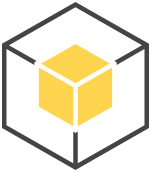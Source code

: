 <mxfile version="24.6.4" type="github">
  <diagram name="Page-1" id="HTwzs5_3FcGvS7l1OZW5">
    <mxGraphModel dx="954" dy="496" grid="1" gridSize="10" guides="1" tooltips="1" connect="1" arrows="1" fold="1" page="1" pageScale="1" pageWidth="827" pageHeight="1169" math="0" shadow="0">
      <root>
        <mxCell id="0" />
        <mxCell id="1" parent="0" />
        <mxCell id="sKoSNqMG8oyb3RngASVq-1" value="" style="outlineConnect=0;dashed=0;verticalLabelPosition=bottom;verticalAlign=top;align=center;html=1;shape=mxgraph.aws3.android;fillColor=#FFD44F;gradientColor=none;" vertex="1" parent="1">
          <mxGeometry x="290" y="230" width="73.5" height="84" as="geometry" />
        </mxCell>
      </root>
    </mxGraphModel>
  </diagram>
</mxfile>

